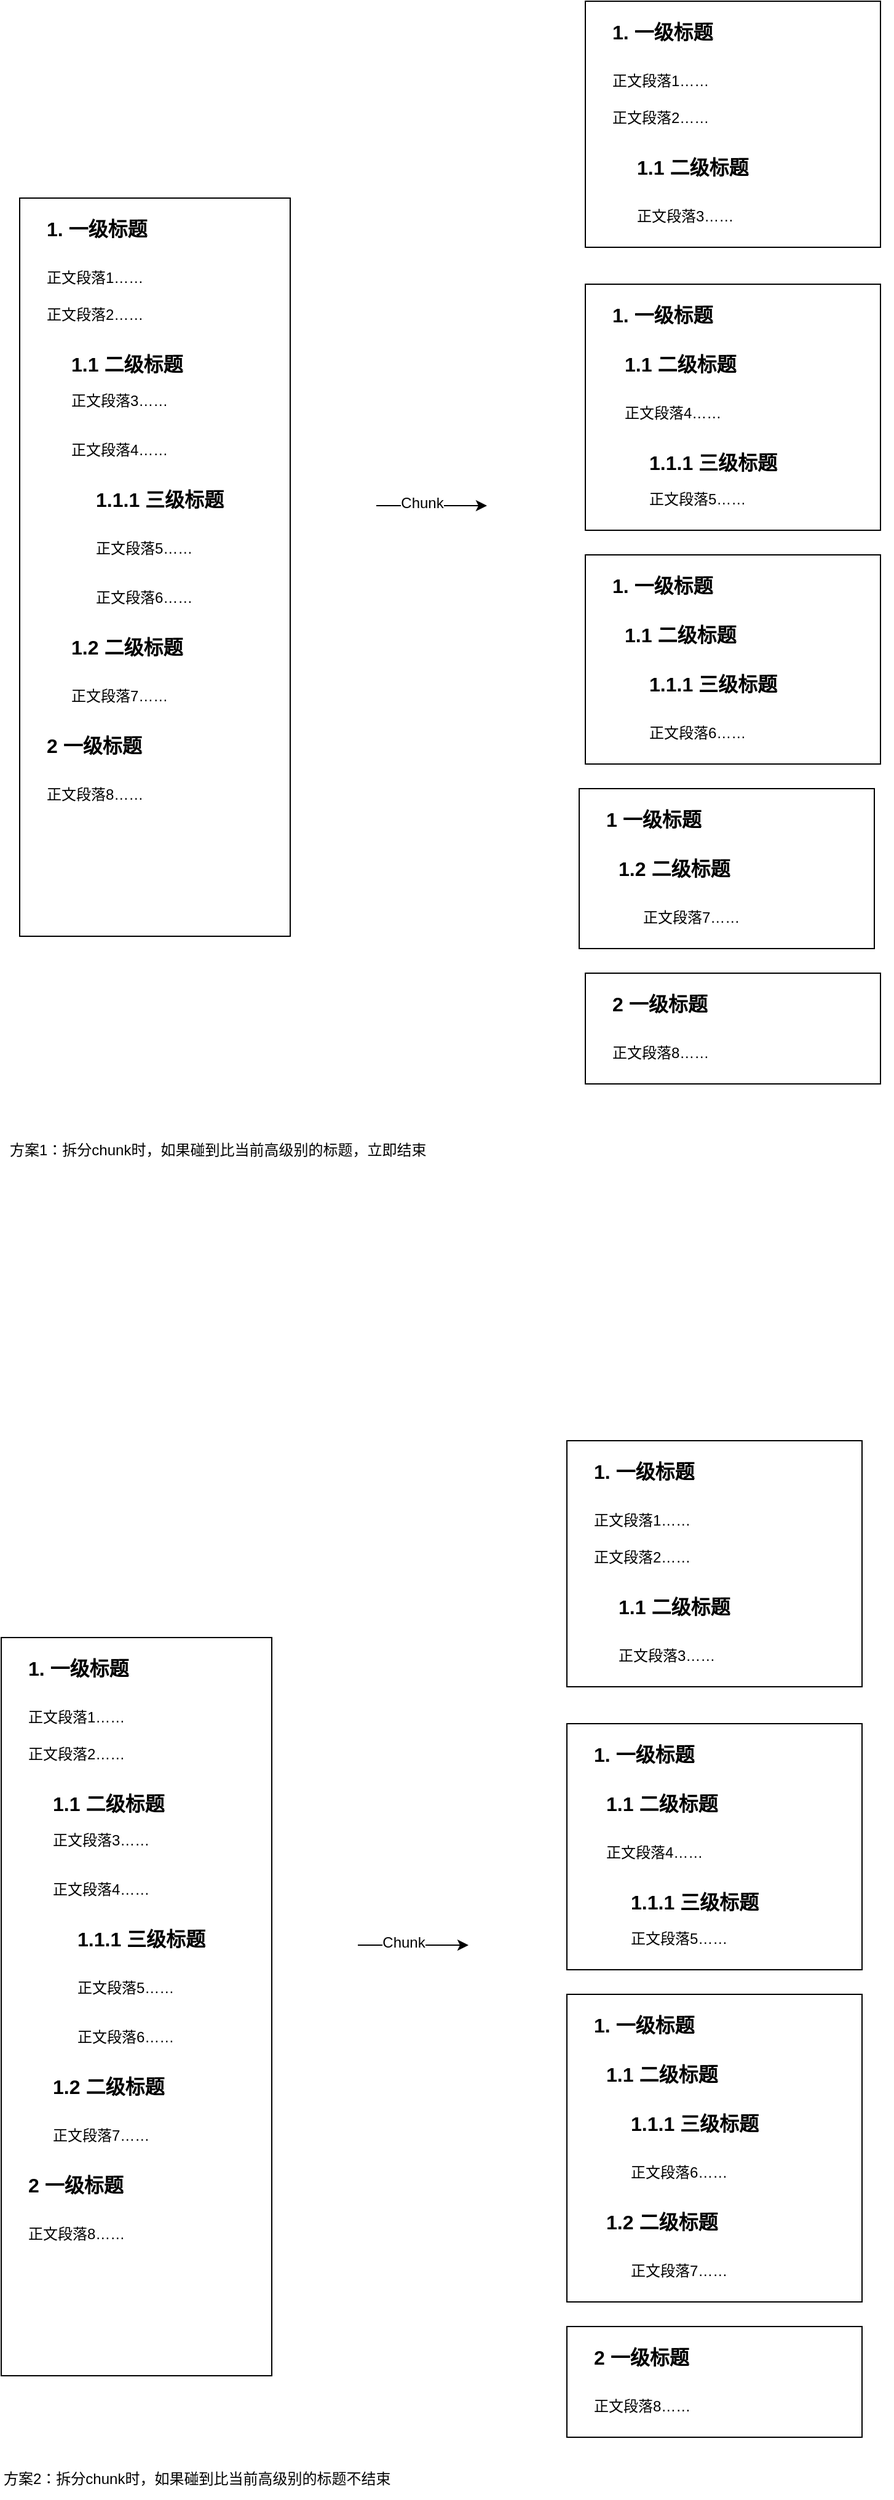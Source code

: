 <mxfile version="26.0.14">
  <diagram name="md-chunk" id="U8RAqAaJDqWfhK1GvfZA">
    <mxGraphModel dx="1838" dy="994" grid="1" gridSize="10" guides="1" tooltips="1" connect="1" arrows="1" fold="1" page="1" pageScale="1" pageWidth="827" pageHeight="1169" math="0" shadow="0">
      <root>
        <mxCell id="0" />
        <mxCell id="1" parent="0" />
        <mxCell id="oBs3oRwcgIcFms1ozHlf-13" value="" style="rounded=0;whiteSpace=wrap;html=1;" vertex="1" parent="1">
          <mxGeometry x="40" y="210" width="220" height="600" as="geometry" />
        </mxCell>
        <mxCell id="oBs3oRwcgIcFms1ozHlf-1" value="&lt;font&gt;1. 一级标题&lt;/font&gt;" style="text;html=1;align=left;verticalAlign=middle;whiteSpace=wrap;rounded=0;fontStyle=1;fontSize=16;" vertex="1" parent="1">
          <mxGeometry x="60" y="220" width="200" height="30" as="geometry" />
        </mxCell>
        <mxCell id="oBs3oRwcgIcFms1ozHlf-3" value="正文段落1……" style="text;html=1;align=left;verticalAlign=middle;whiteSpace=wrap;rounded=0;" vertex="1" parent="1">
          <mxGeometry x="60" y="260" width="140" height="30" as="geometry" />
        </mxCell>
        <mxCell id="oBs3oRwcgIcFms1ozHlf-4" value="正文段落2……" style="text;html=1;align=left;verticalAlign=middle;whiteSpace=wrap;rounded=0;" vertex="1" parent="1">
          <mxGeometry x="60" y="290" width="140" height="30" as="geometry" />
        </mxCell>
        <mxCell id="oBs3oRwcgIcFms1ozHlf-5" value="&lt;font&gt;1.1 二级标题&lt;/font&gt;" style="text;html=1;align=left;verticalAlign=middle;whiteSpace=wrap;rounded=0;fontStyle=1;fontSize=16;" vertex="1" parent="1">
          <mxGeometry x="80" y="330" width="200" height="30" as="geometry" />
        </mxCell>
        <mxCell id="oBs3oRwcgIcFms1ozHlf-6" value="正文段落3……" style="text;html=1;align=left;verticalAlign=middle;whiteSpace=wrap;rounded=0;" vertex="1" parent="1">
          <mxGeometry x="80" y="360" width="140" height="30" as="geometry" />
        </mxCell>
        <mxCell id="oBs3oRwcgIcFms1ozHlf-7" value="正文段落4……" style="text;html=1;align=left;verticalAlign=middle;whiteSpace=wrap;rounded=0;" vertex="1" parent="1">
          <mxGeometry x="80" y="400" width="140" height="30" as="geometry" />
        </mxCell>
        <mxCell id="oBs3oRwcgIcFms1ozHlf-8" value="&lt;font&gt;1.1.1 三级标题&lt;/font&gt;" style="text;html=1;align=left;verticalAlign=middle;whiteSpace=wrap;rounded=0;fontStyle=1;fontSize=16;" vertex="1" parent="1">
          <mxGeometry x="100" y="440" width="200" height="30" as="geometry" />
        </mxCell>
        <mxCell id="oBs3oRwcgIcFms1ozHlf-9" value="正文段落5……" style="text;html=1;align=left;verticalAlign=middle;whiteSpace=wrap;rounded=0;" vertex="1" parent="1">
          <mxGeometry x="100" y="480" width="140" height="30" as="geometry" />
        </mxCell>
        <mxCell id="oBs3oRwcgIcFms1ozHlf-10" value="正文段落6……" style="text;html=1;align=left;verticalAlign=middle;whiteSpace=wrap;rounded=0;" vertex="1" parent="1">
          <mxGeometry x="100" y="520" width="140" height="30" as="geometry" />
        </mxCell>
        <mxCell id="oBs3oRwcgIcFms1ozHlf-11" value="正文段落7……" style="text;html=1;align=left;verticalAlign=middle;whiteSpace=wrap;rounded=0;" vertex="1" parent="1">
          <mxGeometry x="80" y="600" width="140" height="30" as="geometry" />
        </mxCell>
        <mxCell id="oBs3oRwcgIcFms1ozHlf-12" value="正文段落8……" style="text;html=1;align=left;verticalAlign=middle;whiteSpace=wrap;rounded=0;" vertex="1" parent="1">
          <mxGeometry x="60" y="680" width="140" height="30" as="geometry" />
        </mxCell>
        <mxCell id="oBs3oRwcgIcFms1ozHlf-15" value="" style="endArrow=classic;html=1;rounded=0;" edge="1" parent="1">
          <mxGeometry width="50" height="50" relative="1" as="geometry">
            <mxPoint x="330" y="460" as="sourcePoint" />
            <mxPoint x="420" y="460" as="targetPoint" />
          </mxGeometry>
        </mxCell>
        <mxCell id="oBs3oRwcgIcFms1ozHlf-16" value="&lt;font style=&quot;font-size: 12px;&quot;&gt;Chunk&lt;/font&gt;" style="edgeLabel;html=1;align=center;verticalAlign=middle;resizable=0;points=[];" vertex="1" connectable="0" parent="oBs3oRwcgIcFms1ozHlf-15">
          <mxGeometry x="-0.182" y="2" relative="1" as="geometry">
            <mxPoint as="offset" />
          </mxGeometry>
        </mxCell>
        <mxCell id="oBs3oRwcgIcFms1ozHlf-17" value="" style="rounded=0;whiteSpace=wrap;html=1;" vertex="1" parent="1">
          <mxGeometry x="500" y="50" width="240" height="200" as="geometry" />
        </mxCell>
        <mxCell id="oBs3oRwcgIcFms1ozHlf-18" value="&lt;font&gt;1. 一级标题&lt;/font&gt;" style="text;html=1;align=left;verticalAlign=middle;whiteSpace=wrap;rounded=0;fontStyle=1;fontSize=16;" vertex="1" parent="1">
          <mxGeometry x="520" y="60" width="200" height="30" as="geometry" />
        </mxCell>
        <mxCell id="oBs3oRwcgIcFms1ozHlf-19" value="正文段落1……" style="text;html=1;align=left;verticalAlign=middle;whiteSpace=wrap;rounded=0;" vertex="1" parent="1">
          <mxGeometry x="520" y="100" width="140" height="30" as="geometry" />
        </mxCell>
        <mxCell id="oBs3oRwcgIcFms1ozHlf-20" value="正文段落2……" style="text;html=1;align=left;verticalAlign=middle;whiteSpace=wrap;rounded=0;" vertex="1" parent="1">
          <mxGeometry x="520" y="130" width="140" height="30" as="geometry" />
        </mxCell>
        <mxCell id="oBs3oRwcgIcFms1ozHlf-21" value="&lt;font&gt;1.1 二级标题&lt;/font&gt;" style="text;html=1;align=left;verticalAlign=middle;whiteSpace=wrap;rounded=0;fontStyle=1;fontSize=16;" vertex="1" parent="1">
          <mxGeometry x="540" y="170" width="200" height="30" as="geometry" />
        </mxCell>
        <mxCell id="oBs3oRwcgIcFms1ozHlf-22" value="正文段落3……" style="text;html=1;align=left;verticalAlign=middle;whiteSpace=wrap;rounded=0;" vertex="1" parent="1">
          <mxGeometry x="540" y="210" width="140" height="30" as="geometry" />
        </mxCell>
        <mxCell id="oBs3oRwcgIcFms1ozHlf-23" value="" style="rounded=0;whiteSpace=wrap;html=1;" vertex="1" parent="1">
          <mxGeometry x="500" y="280" width="240" height="200" as="geometry" />
        </mxCell>
        <mxCell id="oBs3oRwcgIcFms1ozHlf-24" value="&lt;font&gt;1. 一级标题&lt;/font&gt;" style="text;html=1;align=left;verticalAlign=middle;whiteSpace=wrap;rounded=0;fontStyle=1;fontSize=16;" vertex="1" parent="1">
          <mxGeometry x="520" y="290" width="200" height="30" as="geometry" />
        </mxCell>
        <mxCell id="oBs3oRwcgIcFms1ozHlf-27" value="&lt;font&gt;1.1 二级标题&lt;/font&gt;" style="text;html=1;align=left;verticalAlign=middle;whiteSpace=wrap;rounded=0;fontStyle=1;fontSize=16;" vertex="1" parent="1">
          <mxGeometry x="530" y="330" width="200" height="30" as="geometry" />
        </mxCell>
        <mxCell id="oBs3oRwcgIcFms1ozHlf-29" value="正文段落4……" style="text;html=1;align=left;verticalAlign=middle;whiteSpace=wrap;rounded=0;" vertex="1" parent="1">
          <mxGeometry x="530" y="370" width="140" height="30" as="geometry" />
        </mxCell>
        <mxCell id="oBs3oRwcgIcFms1ozHlf-30" value="&lt;font&gt;1.1.1 三级标题&lt;/font&gt;" style="text;html=1;align=left;verticalAlign=middle;whiteSpace=wrap;rounded=0;fontStyle=1;fontSize=16;" vertex="1" parent="1">
          <mxGeometry x="550" y="410" width="200" height="30" as="geometry" />
        </mxCell>
        <mxCell id="oBs3oRwcgIcFms1ozHlf-31" value="正文段落5……" style="text;html=1;align=left;verticalAlign=middle;whiteSpace=wrap;rounded=0;" vertex="1" parent="1">
          <mxGeometry x="550" y="440" width="140" height="30" as="geometry" />
        </mxCell>
        <mxCell id="oBs3oRwcgIcFms1ozHlf-33" value="" style="rounded=0;whiteSpace=wrap;html=1;" vertex="1" parent="1">
          <mxGeometry x="500" y="500" width="240" height="170" as="geometry" />
        </mxCell>
        <mxCell id="oBs3oRwcgIcFms1ozHlf-34" value="&lt;font&gt;1. 一级标题&lt;/font&gt;" style="text;html=1;align=left;verticalAlign=middle;whiteSpace=wrap;rounded=0;fontStyle=1;fontSize=16;" vertex="1" parent="1">
          <mxGeometry x="520" y="510" width="200" height="30" as="geometry" />
        </mxCell>
        <mxCell id="oBs3oRwcgIcFms1ozHlf-35" value="&lt;font&gt;1.1 二级标题&lt;/font&gt;" style="text;html=1;align=left;verticalAlign=middle;whiteSpace=wrap;rounded=0;fontStyle=1;fontSize=16;" vertex="1" parent="1">
          <mxGeometry x="530" y="550" width="200" height="30" as="geometry" />
        </mxCell>
        <mxCell id="oBs3oRwcgIcFms1ozHlf-37" value="&lt;font&gt;1.1.1 三级标题&lt;/font&gt;" style="text;html=1;align=left;verticalAlign=middle;whiteSpace=wrap;rounded=0;fontStyle=1;fontSize=16;" vertex="1" parent="1">
          <mxGeometry x="550" y="590" width="200" height="30" as="geometry" />
        </mxCell>
        <mxCell id="oBs3oRwcgIcFms1ozHlf-39" value="正文段落6……" style="text;html=1;align=left;verticalAlign=middle;whiteSpace=wrap;rounded=0;" vertex="1" parent="1">
          <mxGeometry x="550" y="630" width="140" height="30" as="geometry" />
        </mxCell>
        <mxCell id="oBs3oRwcgIcFms1ozHlf-40" value="&lt;font&gt;1.2 二级标题&lt;/font&gt;" style="text;html=1;align=left;verticalAlign=middle;whiteSpace=wrap;rounded=0;fontStyle=1;fontSize=16;" vertex="1" parent="1">
          <mxGeometry x="80" y="560" width="200" height="30" as="geometry" />
        </mxCell>
        <mxCell id="oBs3oRwcgIcFms1ozHlf-41" value="&lt;font&gt;2 一级标题&lt;/font&gt;" style="text;html=1;align=left;verticalAlign=middle;whiteSpace=wrap;rounded=0;fontStyle=1;fontSize=16;" vertex="1" parent="1">
          <mxGeometry x="60" y="640" width="200" height="30" as="geometry" />
        </mxCell>
        <mxCell id="oBs3oRwcgIcFms1ozHlf-42" value="" style="rounded=0;whiteSpace=wrap;html=1;" vertex="1" parent="1">
          <mxGeometry x="495" y="690" width="240" height="130" as="geometry" />
        </mxCell>
        <mxCell id="oBs3oRwcgIcFms1ozHlf-43" value="&lt;font&gt;1 一级标题&lt;/font&gt;" style="text;html=1;align=left;verticalAlign=middle;whiteSpace=wrap;rounded=0;fontStyle=1;fontSize=16;" vertex="1" parent="1">
          <mxGeometry x="515" y="700" width="200" height="30" as="geometry" />
        </mxCell>
        <mxCell id="oBs3oRwcgIcFms1ozHlf-44" value="&lt;font&gt;1.2 二级标题&lt;/font&gt;" style="text;html=1;align=left;verticalAlign=middle;whiteSpace=wrap;rounded=0;fontStyle=1;fontSize=16;" vertex="1" parent="1">
          <mxGeometry x="525" y="740" width="200" height="30" as="geometry" />
        </mxCell>
        <mxCell id="oBs3oRwcgIcFms1ozHlf-46" value="正文段落7……" style="text;html=1;align=left;verticalAlign=middle;whiteSpace=wrap;rounded=0;" vertex="1" parent="1">
          <mxGeometry x="545" y="780" width="140" height="30" as="geometry" />
        </mxCell>
        <mxCell id="oBs3oRwcgIcFms1ozHlf-47" value="" style="rounded=0;whiteSpace=wrap;html=1;" vertex="1" parent="1">
          <mxGeometry x="500" y="840" width="240" height="90" as="geometry" />
        </mxCell>
        <mxCell id="oBs3oRwcgIcFms1ozHlf-48" value="&lt;font&gt;2 一级标题&lt;/font&gt;" style="text;html=1;align=left;verticalAlign=middle;whiteSpace=wrap;rounded=0;fontStyle=1;fontSize=16;" vertex="1" parent="1">
          <mxGeometry x="520" y="850" width="200" height="30" as="geometry" />
        </mxCell>
        <mxCell id="oBs3oRwcgIcFms1ozHlf-50" value="正文段落8……" style="text;html=1;align=left;verticalAlign=middle;whiteSpace=wrap;rounded=0;" vertex="1" parent="1">
          <mxGeometry x="520" y="890" width="140" height="30" as="geometry" />
        </mxCell>
        <mxCell id="oBs3oRwcgIcFms1ozHlf-51" value="方案1：拆分chunk时，如果碰到比当前高级别的标题，立即结束" style="text;html=1;align=left;verticalAlign=top;whiteSpace=wrap;rounded=0;" vertex="1" parent="1">
          <mxGeometry x="30" y="970" width="710" height="30" as="geometry" />
        </mxCell>
        <mxCell id="oBs3oRwcgIcFms1ozHlf-52" value="" style="rounded=0;whiteSpace=wrap;html=1;" vertex="1" parent="1">
          <mxGeometry x="25" y="1380" width="220" height="600" as="geometry" />
        </mxCell>
        <mxCell id="oBs3oRwcgIcFms1ozHlf-53" value="&lt;font&gt;1. 一级标题&lt;/font&gt;" style="text;html=1;align=left;verticalAlign=middle;whiteSpace=wrap;rounded=0;fontStyle=1;fontSize=16;" vertex="1" parent="1">
          <mxGeometry x="45" y="1390" width="200" height="30" as="geometry" />
        </mxCell>
        <mxCell id="oBs3oRwcgIcFms1ozHlf-54" value="正文段落1……" style="text;html=1;align=left;verticalAlign=middle;whiteSpace=wrap;rounded=0;" vertex="1" parent="1">
          <mxGeometry x="45" y="1430" width="140" height="30" as="geometry" />
        </mxCell>
        <mxCell id="oBs3oRwcgIcFms1ozHlf-55" value="正文段落2……" style="text;html=1;align=left;verticalAlign=middle;whiteSpace=wrap;rounded=0;" vertex="1" parent="1">
          <mxGeometry x="45" y="1460" width="140" height="30" as="geometry" />
        </mxCell>
        <mxCell id="oBs3oRwcgIcFms1ozHlf-56" value="&lt;font&gt;1.1 二级标题&lt;/font&gt;" style="text;html=1;align=left;verticalAlign=middle;whiteSpace=wrap;rounded=0;fontStyle=1;fontSize=16;" vertex="1" parent="1">
          <mxGeometry x="65" y="1500" width="200" height="30" as="geometry" />
        </mxCell>
        <mxCell id="oBs3oRwcgIcFms1ozHlf-57" value="正文段落3……" style="text;html=1;align=left;verticalAlign=middle;whiteSpace=wrap;rounded=0;" vertex="1" parent="1">
          <mxGeometry x="65" y="1530" width="140" height="30" as="geometry" />
        </mxCell>
        <mxCell id="oBs3oRwcgIcFms1ozHlf-58" value="正文段落4……" style="text;html=1;align=left;verticalAlign=middle;whiteSpace=wrap;rounded=0;" vertex="1" parent="1">
          <mxGeometry x="65" y="1570" width="140" height="30" as="geometry" />
        </mxCell>
        <mxCell id="oBs3oRwcgIcFms1ozHlf-59" value="&lt;font&gt;1.1.1 三级标题&lt;/font&gt;" style="text;html=1;align=left;verticalAlign=middle;whiteSpace=wrap;rounded=0;fontStyle=1;fontSize=16;" vertex="1" parent="1">
          <mxGeometry x="85" y="1610" width="200" height="30" as="geometry" />
        </mxCell>
        <mxCell id="oBs3oRwcgIcFms1ozHlf-60" value="正文段落5……" style="text;html=1;align=left;verticalAlign=middle;whiteSpace=wrap;rounded=0;" vertex="1" parent="1">
          <mxGeometry x="85" y="1650" width="140" height="30" as="geometry" />
        </mxCell>
        <mxCell id="oBs3oRwcgIcFms1ozHlf-61" value="正文段落6……" style="text;html=1;align=left;verticalAlign=middle;whiteSpace=wrap;rounded=0;" vertex="1" parent="1">
          <mxGeometry x="85" y="1690" width="140" height="30" as="geometry" />
        </mxCell>
        <mxCell id="oBs3oRwcgIcFms1ozHlf-62" value="正文段落7……" style="text;html=1;align=left;verticalAlign=middle;whiteSpace=wrap;rounded=0;" vertex="1" parent="1">
          <mxGeometry x="65" y="1770" width="140" height="30" as="geometry" />
        </mxCell>
        <mxCell id="oBs3oRwcgIcFms1ozHlf-63" value="正文段落8……" style="text;html=1;align=left;verticalAlign=middle;whiteSpace=wrap;rounded=0;" vertex="1" parent="1">
          <mxGeometry x="45" y="1850" width="140" height="30" as="geometry" />
        </mxCell>
        <mxCell id="oBs3oRwcgIcFms1ozHlf-64" value="" style="endArrow=classic;html=1;rounded=0;" edge="1" parent="1">
          <mxGeometry width="50" height="50" relative="1" as="geometry">
            <mxPoint x="315" y="1630" as="sourcePoint" />
            <mxPoint x="405" y="1630" as="targetPoint" />
          </mxGeometry>
        </mxCell>
        <mxCell id="oBs3oRwcgIcFms1ozHlf-65" value="&lt;font style=&quot;font-size: 12px;&quot;&gt;Chunk&lt;/font&gt;" style="edgeLabel;html=1;align=center;verticalAlign=middle;resizable=0;points=[];" vertex="1" connectable="0" parent="oBs3oRwcgIcFms1ozHlf-64">
          <mxGeometry x="-0.182" y="2" relative="1" as="geometry">
            <mxPoint as="offset" />
          </mxGeometry>
        </mxCell>
        <mxCell id="oBs3oRwcgIcFms1ozHlf-66" value="" style="rounded=0;whiteSpace=wrap;html=1;" vertex="1" parent="1">
          <mxGeometry x="485" y="1220" width="240" height="200" as="geometry" />
        </mxCell>
        <mxCell id="oBs3oRwcgIcFms1ozHlf-67" value="&lt;font&gt;1. 一级标题&lt;/font&gt;" style="text;html=1;align=left;verticalAlign=middle;whiteSpace=wrap;rounded=0;fontStyle=1;fontSize=16;" vertex="1" parent="1">
          <mxGeometry x="505" y="1230" width="200" height="30" as="geometry" />
        </mxCell>
        <mxCell id="oBs3oRwcgIcFms1ozHlf-68" value="正文段落1……" style="text;html=1;align=left;verticalAlign=middle;whiteSpace=wrap;rounded=0;" vertex="1" parent="1">
          <mxGeometry x="505" y="1270" width="140" height="30" as="geometry" />
        </mxCell>
        <mxCell id="oBs3oRwcgIcFms1ozHlf-69" value="正文段落2……" style="text;html=1;align=left;verticalAlign=middle;whiteSpace=wrap;rounded=0;" vertex="1" parent="1">
          <mxGeometry x="505" y="1300" width="140" height="30" as="geometry" />
        </mxCell>
        <mxCell id="oBs3oRwcgIcFms1ozHlf-70" value="&lt;font&gt;1.1 二级标题&lt;/font&gt;" style="text;html=1;align=left;verticalAlign=middle;whiteSpace=wrap;rounded=0;fontStyle=1;fontSize=16;" vertex="1" parent="1">
          <mxGeometry x="525" y="1340" width="200" height="30" as="geometry" />
        </mxCell>
        <mxCell id="oBs3oRwcgIcFms1ozHlf-71" value="正文段落3……" style="text;html=1;align=left;verticalAlign=middle;whiteSpace=wrap;rounded=0;" vertex="1" parent="1">
          <mxGeometry x="525" y="1380" width="140" height="30" as="geometry" />
        </mxCell>
        <mxCell id="oBs3oRwcgIcFms1ozHlf-72" value="" style="rounded=0;whiteSpace=wrap;html=1;" vertex="1" parent="1">
          <mxGeometry x="485" y="1450" width="240" height="200" as="geometry" />
        </mxCell>
        <mxCell id="oBs3oRwcgIcFms1ozHlf-73" value="&lt;font&gt;1. 一级标题&lt;/font&gt;" style="text;html=1;align=left;verticalAlign=middle;whiteSpace=wrap;rounded=0;fontStyle=1;fontSize=16;" vertex="1" parent="1">
          <mxGeometry x="505" y="1460" width="200" height="30" as="geometry" />
        </mxCell>
        <mxCell id="oBs3oRwcgIcFms1ozHlf-74" value="&lt;font&gt;1.1 二级标题&lt;/font&gt;" style="text;html=1;align=left;verticalAlign=middle;whiteSpace=wrap;rounded=0;fontStyle=1;fontSize=16;" vertex="1" parent="1">
          <mxGeometry x="515" y="1500" width="200" height="30" as="geometry" />
        </mxCell>
        <mxCell id="oBs3oRwcgIcFms1ozHlf-75" value="正文段落4……" style="text;html=1;align=left;verticalAlign=middle;whiteSpace=wrap;rounded=0;" vertex="1" parent="1">
          <mxGeometry x="515" y="1540" width="140" height="30" as="geometry" />
        </mxCell>
        <mxCell id="oBs3oRwcgIcFms1ozHlf-76" value="&lt;font&gt;1.1.1 三级标题&lt;/font&gt;" style="text;html=1;align=left;verticalAlign=middle;whiteSpace=wrap;rounded=0;fontStyle=1;fontSize=16;" vertex="1" parent="1">
          <mxGeometry x="535" y="1580" width="200" height="30" as="geometry" />
        </mxCell>
        <mxCell id="oBs3oRwcgIcFms1ozHlf-77" value="正文段落5……" style="text;html=1;align=left;verticalAlign=middle;whiteSpace=wrap;rounded=0;" vertex="1" parent="1">
          <mxGeometry x="535" y="1610" width="140" height="30" as="geometry" />
        </mxCell>
        <mxCell id="oBs3oRwcgIcFms1ozHlf-78" value="" style="rounded=0;whiteSpace=wrap;html=1;" vertex="1" parent="1">
          <mxGeometry x="485" y="1670" width="240" height="250" as="geometry" />
        </mxCell>
        <mxCell id="oBs3oRwcgIcFms1ozHlf-79" value="&lt;font&gt;1. 一级标题&lt;/font&gt;" style="text;html=1;align=left;verticalAlign=middle;whiteSpace=wrap;rounded=0;fontStyle=1;fontSize=16;" vertex="1" parent="1">
          <mxGeometry x="505" y="1680" width="200" height="30" as="geometry" />
        </mxCell>
        <mxCell id="oBs3oRwcgIcFms1ozHlf-80" value="&lt;font&gt;1.1 二级标题&lt;/font&gt;" style="text;html=1;align=left;verticalAlign=middle;whiteSpace=wrap;rounded=0;fontStyle=1;fontSize=16;" vertex="1" parent="1">
          <mxGeometry x="515" y="1720" width="200" height="30" as="geometry" />
        </mxCell>
        <mxCell id="oBs3oRwcgIcFms1ozHlf-81" value="&lt;font&gt;1.1.1 三级标题&lt;/font&gt;" style="text;html=1;align=left;verticalAlign=middle;whiteSpace=wrap;rounded=0;fontStyle=1;fontSize=16;" vertex="1" parent="1">
          <mxGeometry x="535" y="1760" width="200" height="30" as="geometry" />
        </mxCell>
        <mxCell id="oBs3oRwcgIcFms1ozHlf-82" value="正文段落6……" style="text;html=1;align=left;verticalAlign=middle;whiteSpace=wrap;rounded=0;" vertex="1" parent="1">
          <mxGeometry x="535" y="1800" width="140" height="30" as="geometry" />
        </mxCell>
        <mxCell id="oBs3oRwcgIcFms1ozHlf-83" value="&lt;font&gt;1.2 二级标题&lt;/font&gt;" style="text;html=1;align=left;verticalAlign=middle;whiteSpace=wrap;rounded=0;fontStyle=1;fontSize=16;" vertex="1" parent="1">
          <mxGeometry x="65" y="1730" width="200" height="30" as="geometry" />
        </mxCell>
        <mxCell id="oBs3oRwcgIcFms1ozHlf-84" value="&lt;font&gt;2 一级标题&lt;/font&gt;" style="text;html=1;align=left;verticalAlign=middle;whiteSpace=wrap;rounded=0;fontStyle=1;fontSize=16;" vertex="1" parent="1">
          <mxGeometry x="45" y="1810" width="200" height="30" as="geometry" />
        </mxCell>
        <mxCell id="oBs3oRwcgIcFms1ozHlf-87" value="&lt;font&gt;1.2 二级标题&lt;/font&gt;" style="text;html=1;align=left;verticalAlign=middle;whiteSpace=wrap;rounded=0;fontStyle=1;fontSize=16;" vertex="1" parent="1">
          <mxGeometry x="515" y="1840" width="200" height="30" as="geometry" />
        </mxCell>
        <mxCell id="oBs3oRwcgIcFms1ozHlf-88" value="正文段落7……" style="text;html=1;align=left;verticalAlign=middle;whiteSpace=wrap;rounded=0;" vertex="1" parent="1">
          <mxGeometry x="535" y="1880" width="140" height="30" as="geometry" />
        </mxCell>
        <mxCell id="oBs3oRwcgIcFms1ozHlf-89" value="" style="rounded=0;whiteSpace=wrap;html=1;" vertex="1" parent="1">
          <mxGeometry x="485" y="1940" width="240" height="90" as="geometry" />
        </mxCell>
        <mxCell id="oBs3oRwcgIcFms1ozHlf-90" value="&lt;font&gt;2 一级标题&lt;/font&gt;" style="text;html=1;align=left;verticalAlign=middle;whiteSpace=wrap;rounded=0;fontStyle=1;fontSize=16;" vertex="1" parent="1">
          <mxGeometry x="505" y="1950" width="200" height="30" as="geometry" />
        </mxCell>
        <mxCell id="oBs3oRwcgIcFms1ozHlf-91" value="正文段落8……" style="text;html=1;align=left;verticalAlign=middle;whiteSpace=wrap;rounded=0;" vertex="1" parent="1">
          <mxGeometry x="505" y="1990" width="140" height="30" as="geometry" />
        </mxCell>
        <mxCell id="oBs3oRwcgIcFms1ozHlf-92" value="方案2：拆分chunk时，如果碰到比当前高级别的标题不结束" style="text;html=1;align=left;verticalAlign=top;whiteSpace=wrap;rounded=0;" vertex="1" parent="1">
          <mxGeometry x="25" y="2050" width="710" height="30" as="geometry" />
        </mxCell>
      </root>
    </mxGraphModel>
  </diagram>
</mxfile>
